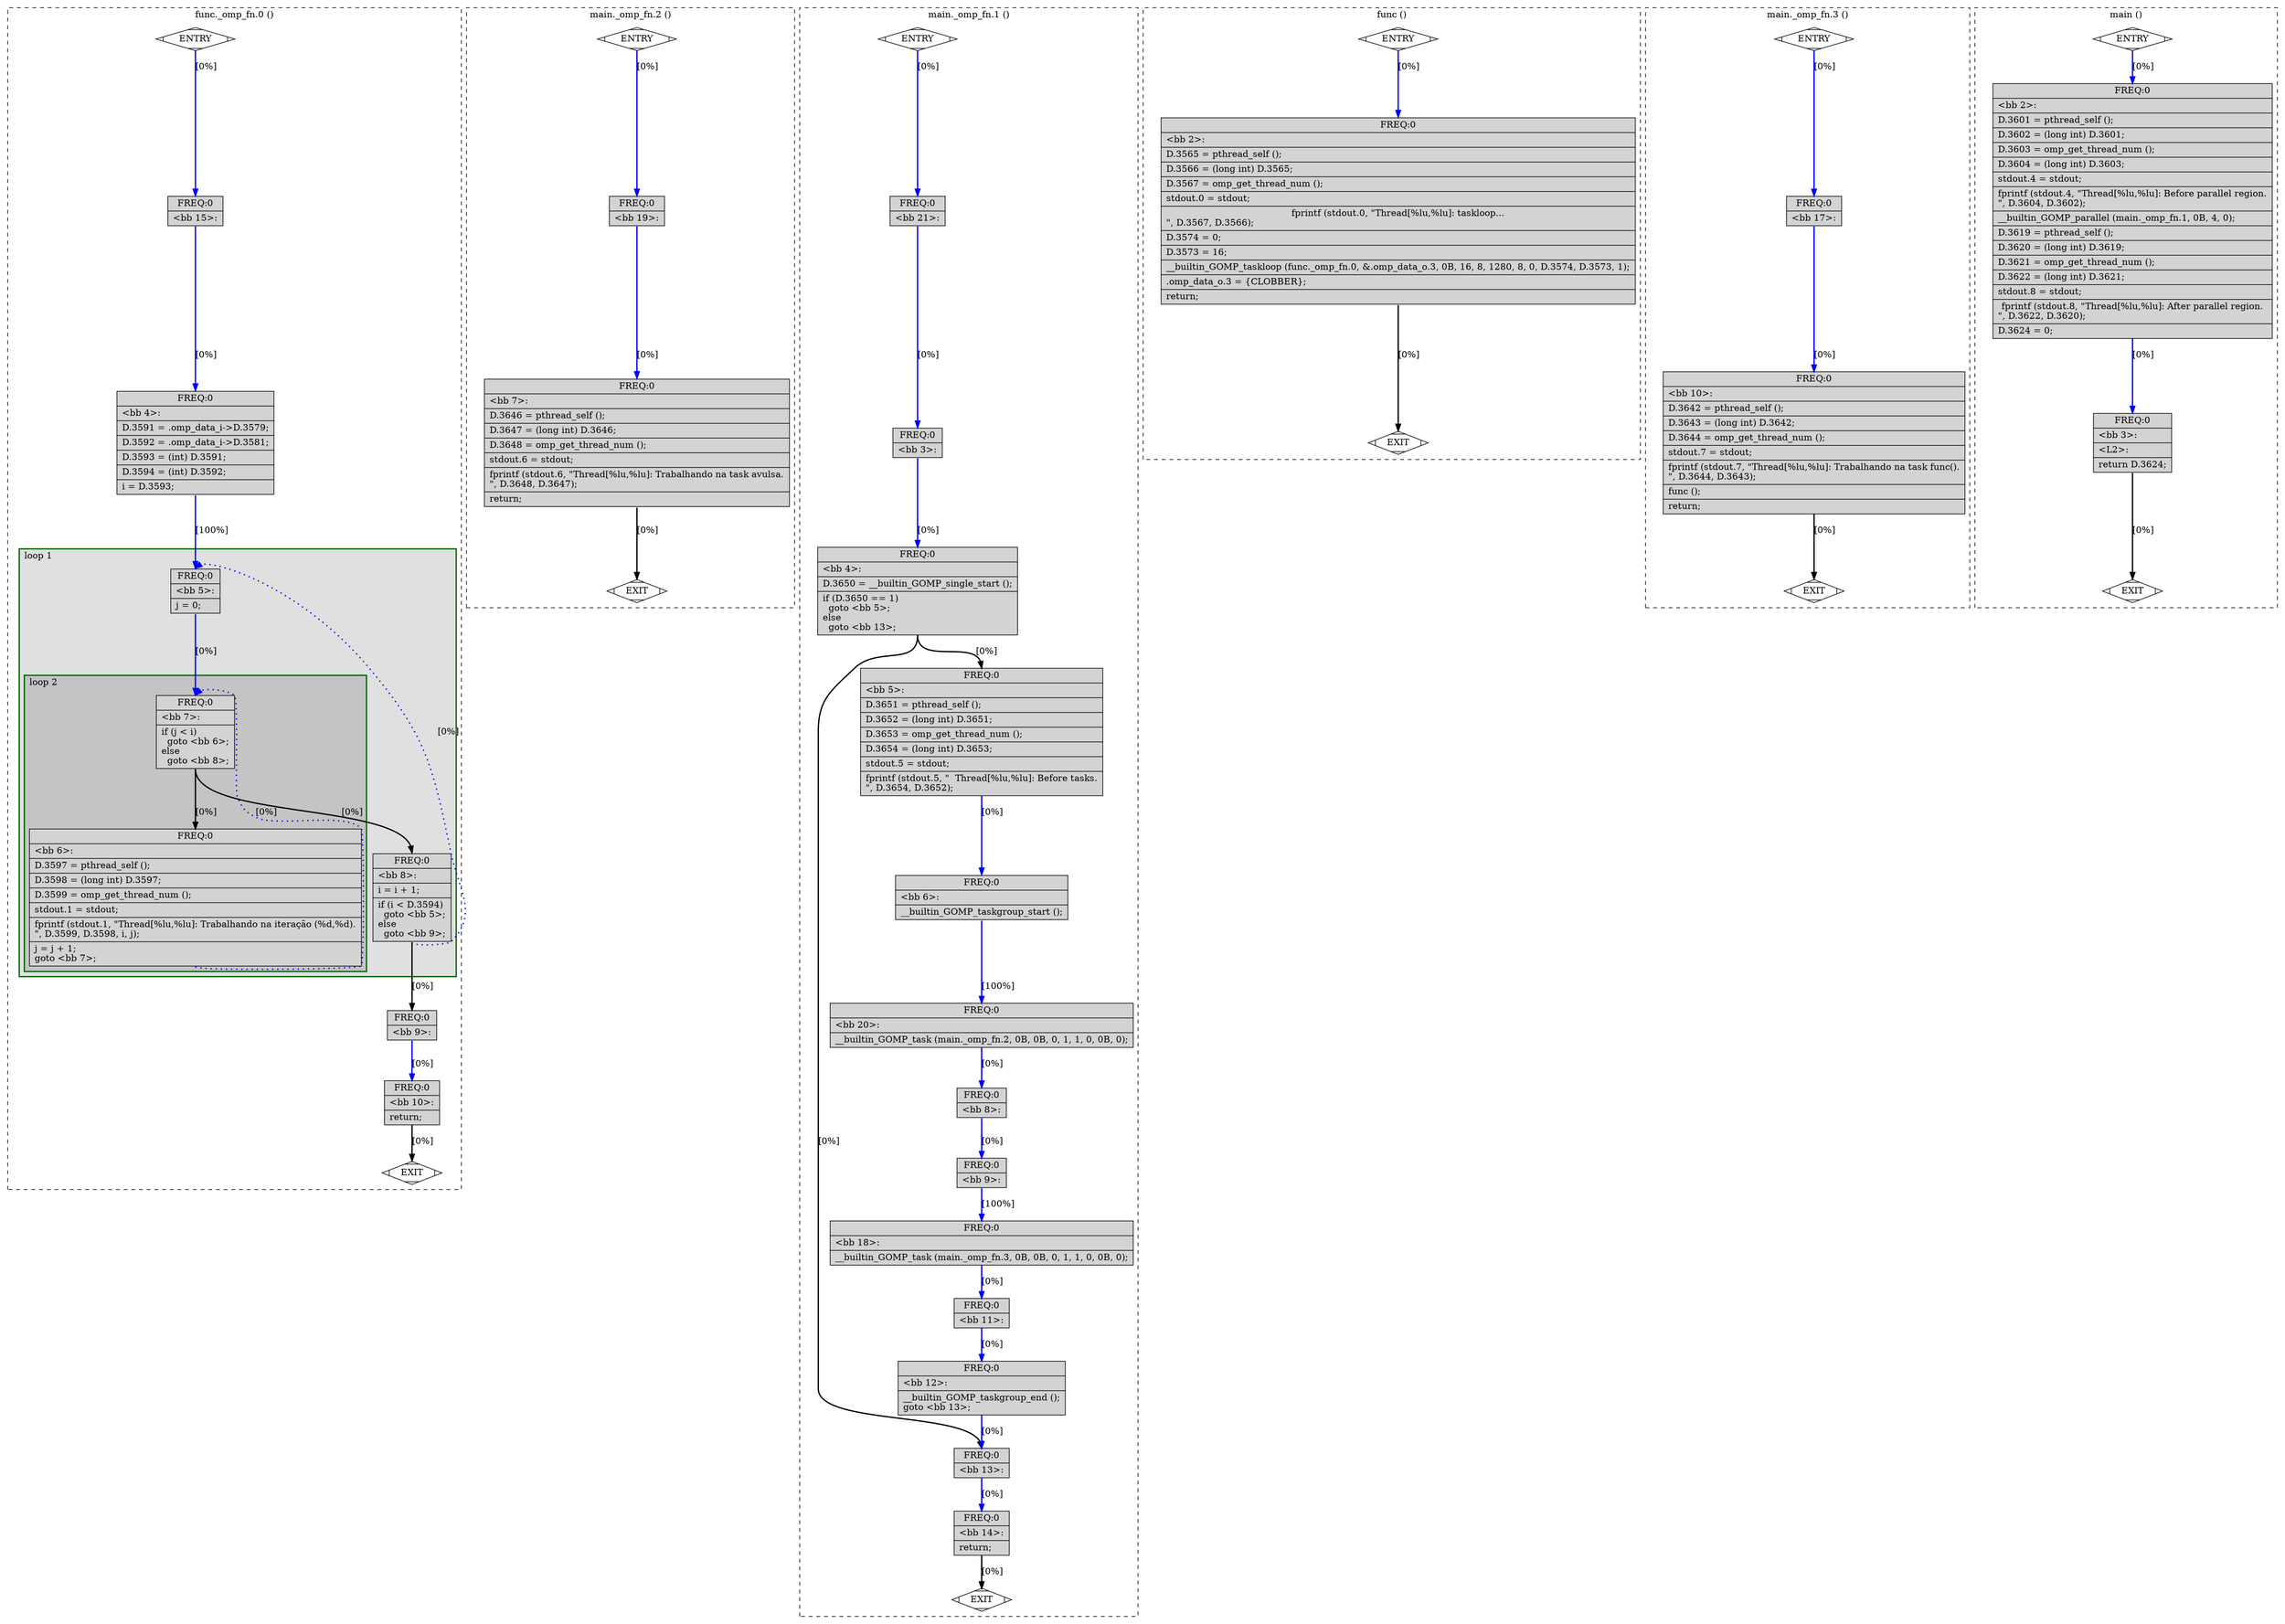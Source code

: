 digraph "example-taskloop.c.017t.fixup_cfg1" {
overlap=false;
subgraph "cluster_func._omp_fn.0" {
	style="dashed";
	color="black";
	label="func._omp_fn.0 ()";
	subgraph cluster_4_1 {
	style="filled";
	color="darkgreen";
	fillcolor="grey88";
	label="loop 1";
	labeljust=l;
	penwidth=2;
	subgraph cluster_4_2 {
	style="filled";
	color="darkgreen";
	fillcolor="grey77";
	label="loop 2";
	labeljust=l;
	penwidth=2;
	fn_4_basic_block_7 [shape=record,style=filled,fillcolor=lightgrey,label="{ FREQ:0 |\<bb\ 7\>:\l\
|if\ (j\ \<\ i)\l\
\ \ goto\ \<bb\ 6\>;\l\
else\l\
\ \ goto\ \<bb\ 8\>;\l\
}"];

	fn_4_basic_block_6 [shape=record,style=filled,fillcolor=lightgrey,label="{ FREQ:0 |\<bb\ 6\>:\l\
|D.3597\ =\ pthread_self\ ();\l\
|D.3598\ =\ (long\ int)\ D.3597;\l\
|D.3599\ =\ omp_get_thread_num\ ();\l\
|stdout.1\ =\ stdout;\l\
|fprintf\ (stdout.1,\ \"Thread[%lu,%lu]:\ Trabalhando\ na\ iteração\ (%d,%d).\n\",\ D.3599,\ D.3598,\ i,\ j);\l\
|j\ =\ j\ +\ 1;\l\
goto\ \<bb\ 7\>;\l\
}"];

	}
	fn_4_basic_block_5 [shape=record,style=filled,fillcolor=lightgrey,label="{ FREQ:0 |\<bb\ 5\>:\l\
|j\ =\ 0;\l\
}"];

	fn_4_basic_block_8 [shape=record,style=filled,fillcolor=lightgrey,label="{ FREQ:0 |\<bb\ 8\>:\l\
|i\ =\ i\ +\ 1;\l\
|if\ (i\ \<\ D.3594)\l\
\ \ goto\ \<bb\ 5\>;\l\
else\l\
\ \ goto\ \<bb\ 9\>;\l\
}"];

	}
	fn_4_basic_block_0 [shape=Mdiamond,style=filled,fillcolor=white,label="ENTRY"];

	fn_4_basic_block_1 [shape=Mdiamond,style=filled,fillcolor=white,label="EXIT"];

	fn_4_basic_block_15 [shape=record,style=filled,fillcolor=lightgrey,label="{ FREQ:0 |\<bb\ 15\>:\l\
}"];

	fn_4_basic_block_4 [shape=record,style=filled,fillcolor=lightgrey,label="{ FREQ:0 |\<bb\ 4\>:\l\
|D.3591\ =\ .omp_data_i-\>D.3579;\l\
|D.3592\ =\ .omp_data_i-\>D.3581;\l\
|D.3593\ =\ (int)\ D.3591;\l\
|D.3594\ =\ (int)\ D.3592;\l\
|i\ =\ D.3593;\l\
}"];

	fn_4_basic_block_9 [shape=record,style=filled,fillcolor=lightgrey,label="{ FREQ:0 |\<bb\ 9\>:\l\
}"];

	fn_4_basic_block_10 [shape=record,style=filled,fillcolor=lightgrey,label="{ FREQ:0 |\<bb\ 10\>:\l\
|return;\l\
}"];

	fn_4_basic_block_0:s -> fn_4_basic_block_15:n [style="solid,bold",color=blue,weight=100,constraint=true, label="[0%]"];
	fn_4_basic_block_15:s -> fn_4_basic_block_4:n [style="solid,bold",color=blue,weight=100,constraint=true, label="[0%]"];
	fn_4_basic_block_4:s -> fn_4_basic_block_5:n [style="solid,bold",color=blue,weight=100,constraint=true, label="[100%]"];
	fn_4_basic_block_5:s -> fn_4_basic_block_7:n [style="solid,bold",color=blue,weight=100,constraint=true, label="[0%]"];
	fn_4_basic_block_7:s -> fn_4_basic_block_6:n [style="solid,bold",color=black,weight=10,constraint=true, label="[0%]"];
	fn_4_basic_block_7:s -> fn_4_basic_block_8:n [style="solid,bold",color=black,weight=10,constraint=true, label="[0%]"];
	fn_4_basic_block_8:s -> fn_4_basic_block_5:n [style="dotted,bold",color=blue,weight=10,constraint=false, label="[0%]"];
	fn_4_basic_block_8:s -> fn_4_basic_block_9:n [style="solid,bold",color=black,weight=10,constraint=true, label="[0%]"];
	fn_4_basic_block_9:s -> fn_4_basic_block_10:n [style="solid,bold",color=blue,weight=100,constraint=true, label="[0%]"];
	fn_4_basic_block_10:s -> fn_4_basic_block_1:n [style="solid,bold",color=black,weight=10,constraint=true, label="[0%]"];
	fn_4_basic_block_6:s -> fn_4_basic_block_7:n [style="dotted,bold",color=blue,weight=10,constraint=false, label="[0%]"];
	fn_4_basic_block_0:s -> fn_4_basic_block_1:n [style="invis",constraint=true];
}
subgraph "cluster_main._omp_fn.2" {
	style="dashed";
	color="black";
	label="main._omp_fn.2 ()";
	fn_6_basic_block_0 [shape=Mdiamond,style=filled,fillcolor=white,label="ENTRY"];

	fn_6_basic_block_1 [shape=Mdiamond,style=filled,fillcolor=white,label="EXIT"];

	fn_6_basic_block_19 [shape=record,style=filled,fillcolor=lightgrey,label="{ FREQ:0 |\<bb\ 19\>:\l\
}"];

	fn_6_basic_block_7 [shape=record,style=filled,fillcolor=lightgrey,label="{ FREQ:0 |\<bb\ 7\>:\l\
|D.3646\ =\ pthread_self\ ();\l\
|D.3647\ =\ (long\ int)\ D.3646;\l\
|D.3648\ =\ omp_get_thread_num\ ();\l\
|stdout.6\ =\ stdout;\l\
|fprintf\ (stdout.6,\ \"Thread[%lu,%lu]:\ Trabalhando\ na\ task\ avulsa.\n\",\ D.3648,\ D.3647);\l\
|return;\l\
}"];

	fn_6_basic_block_0:s -> fn_6_basic_block_19:n [style="solid,bold",color=blue,weight=100,constraint=true, label="[0%]"];
	fn_6_basic_block_19:s -> fn_6_basic_block_7:n [style="solid,bold",color=blue,weight=100,constraint=true, label="[0%]"];
	fn_6_basic_block_7:s -> fn_6_basic_block_1:n [style="solid,bold",color=black,weight=10,constraint=true, label="[0%]"];
	fn_6_basic_block_0:s -> fn_6_basic_block_1:n [style="invis",constraint=true];
}
subgraph "cluster_main._omp_fn.1" {
	style="dashed";
	color="black";
	label="main._omp_fn.1 ()";
	fn_5_basic_block_0 [shape=Mdiamond,style=filled,fillcolor=white,label="ENTRY"];

	fn_5_basic_block_1 [shape=Mdiamond,style=filled,fillcolor=white,label="EXIT"];

	fn_5_basic_block_21 [shape=record,style=filled,fillcolor=lightgrey,label="{ FREQ:0 |\<bb\ 21\>:\l\
}"];

	fn_5_basic_block_3 [shape=record,style=filled,fillcolor=lightgrey,label="{ FREQ:0 |\<bb\ 3\>:\l\
}"];

	fn_5_basic_block_4 [shape=record,style=filled,fillcolor=lightgrey,label="{ FREQ:0 |\<bb\ 4\>:\l\
|D.3650\ =\ __builtin_GOMP_single_start\ ();\l\
|if\ (D.3650\ ==\ 1)\l\
\ \ goto\ \<bb\ 5\>;\l\
else\l\
\ \ goto\ \<bb\ 13\>;\l\
}"];

	fn_5_basic_block_13 [shape=record,style=filled,fillcolor=lightgrey,label="{ FREQ:0 |\<bb\ 13\>:\l\
}"];

	fn_5_basic_block_14 [shape=record,style=filled,fillcolor=lightgrey,label="{ FREQ:0 |\<bb\ 14\>:\l\
|return;\l\
}"];

	fn_5_basic_block_5 [shape=record,style=filled,fillcolor=lightgrey,label="{ FREQ:0 |\<bb\ 5\>:\l\
|D.3651\ =\ pthread_self\ ();\l\
|D.3652\ =\ (long\ int)\ D.3651;\l\
|D.3653\ =\ omp_get_thread_num\ ();\l\
|D.3654\ =\ (long\ int)\ D.3653;\l\
|stdout.5\ =\ stdout;\l\
|fprintf\ (stdout.5,\ \"\ \ Thread[%lu,%lu]:\ Before\ tasks.\n\",\ D.3654,\ D.3652);\l\
}"];

	fn_5_basic_block_6 [shape=record,style=filled,fillcolor=lightgrey,label="{ FREQ:0 |\<bb\ 6\>:\l\
|__builtin_GOMP_taskgroup_start\ ();\l\
}"];

	fn_5_basic_block_20 [shape=record,style=filled,fillcolor=lightgrey,label="{ FREQ:0 |\<bb\ 20\>:\l\
|__builtin_GOMP_task\ (main._omp_fn.2,\ 0B,\ 0B,\ 0,\ 1,\ 1,\ 0,\ 0B,\ 0);\l\
}"];

	fn_5_basic_block_8 [shape=record,style=filled,fillcolor=lightgrey,label="{ FREQ:0 |\<bb\ 8\>:\l\
}"];

	fn_5_basic_block_9 [shape=record,style=filled,fillcolor=lightgrey,label="{ FREQ:0 |\<bb\ 9\>:\l\
}"];

	fn_5_basic_block_18 [shape=record,style=filled,fillcolor=lightgrey,label="{ FREQ:0 |\<bb\ 18\>:\l\
|__builtin_GOMP_task\ (main._omp_fn.3,\ 0B,\ 0B,\ 0,\ 1,\ 1,\ 0,\ 0B,\ 0);\l\
}"];

	fn_5_basic_block_11 [shape=record,style=filled,fillcolor=lightgrey,label="{ FREQ:0 |\<bb\ 11\>:\l\
}"];

	fn_5_basic_block_12 [shape=record,style=filled,fillcolor=lightgrey,label="{ FREQ:0 |\<bb\ 12\>:\l\
|__builtin_GOMP_taskgroup_end\ ();\l\
goto\ \<bb\ 13\>;\l\
}"];

	fn_5_basic_block_0:s -> fn_5_basic_block_21:n [style="solid,bold",color=blue,weight=100,constraint=true, label="[0%]"];
	fn_5_basic_block_21:s -> fn_5_basic_block_3:n [style="solid,bold",color=blue,weight=100,constraint=true, label="[0%]"];
	fn_5_basic_block_3:s -> fn_5_basic_block_4:n [style="solid,bold",color=blue,weight=100,constraint=true, label="[0%]"];
	fn_5_basic_block_4:s -> fn_5_basic_block_5:n [style="solid,bold",color=black,weight=10,constraint=true, label="[0%]"];
	fn_5_basic_block_4:s -> fn_5_basic_block_13:n [style="solid,bold",color=black,weight=10,constraint=true, label="[0%]"];
	fn_5_basic_block_13:s -> fn_5_basic_block_14:n [style="solid,bold",color=blue,weight=100,constraint=true, label="[0%]"];
	fn_5_basic_block_14:s -> fn_5_basic_block_1:n [style="solid,bold",color=black,weight=10,constraint=true, label="[0%]"];
	fn_5_basic_block_5:s -> fn_5_basic_block_6:n [style="solid,bold",color=blue,weight=100,constraint=true, label="[0%]"];
	fn_5_basic_block_6:s -> fn_5_basic_block_20:n [style="solid,bold",color=blue,weight=100,constraint=true, label="[100%]"];
	fn_5_basic_block_20:s -> fn_5_basic_block_8:n [style="solid,bold",color=blue,weight=100,constraint=true, label="[0%]"];
	fn_5_basic_block_8:s -> fn_5_basic_block_9:n [style="solid,bold",color=blue,weight=100,constraint=true, label="[0%]"];
	fn_5_basic_block_9:s -> fn_5_basic_block_18:n [style="solid,bold",color=blue,weight=100,constraint=true, label="[100%]"];
	fn_5_basic_block_18:s -> fn_5_basic_block_11:n [style="solid,bold",color=blue,weight=100,constraint=true, label="[0%]"];
	fn_5_basic_block_11:s -> fn_5_basic_block_12:n [style="solid,bold",color=blue,weight=100,constraint=true, label="[0%]"];
	fn_5_basic_block_12:s -> fn_5_basic_block_13:n [style="solid,bold",color=blue,weight=100,constraint=true, label="[0%]"];
	fn_5_basic_block_0:s -> fn_5_basic_block_1:n [style="invis",constraint=true];
}
subgraph "cluster_func" {
	style="dashed";
	color="black";
	label="func ()";
	fn_2_basic_block_0 [shape=Mdiamond,style=filled,fillcolor=white,label="ENTRY"];

	fn_2_basic_block_1 [shape=Mdiamond,style=filled,fillcolor=white,label="EXIT"];

	fn_2_basic_block_2 [shape=record,style=filled,fillcolor=lightgrey,label="{ FREQ:0 |\<bb\ 2\>:\l\
|D.3565\ =\ pthread_self\ ();\l\
|D.3566\ =\ (long\ int)\ D.3565;\l\
|D.3567\ =\ omp_get_thread_num\ ();\l\
|stdout.0\ =\ stdout;\l\
|fprintf\ (stdout.0,\ \"Thread[%lu,%lu]:\ taskloop...\n\",\ D.3567,\ D.3566);\l\
|D.3574\ =\ 0;\l\
|D.3573\ =\ 16;\l\
|__builtin_GOMP_taskloop\ (func._omp_fn.0,\ &.omp_data_o.3,\ 0B,\ 16,\ 8,\ 1280,\ 8,\ 0,\ D.3574,\ D.3573,\ 1);\l\
|.omp_data_o.3\ =\ \{CLOBBER\};\l\
|return;\l\
}"];

	fn_2_basic_block_0:s -> fn_2_basic_block_2:n [style="solid,bold",color=blue,weight=100,constraint=true, label="[0%]"];
	fn_2_basic_block_2:s -> fn_2_basic_block_1:n [style="solid,bold",color=black,weight=10,constraint=true, label="[0%]"];
	fn_2_basic_block_0:s -> fn_2_basic_block_1:n [style="invis",constraint=true];
}
subgraph "cluster_main._omp_fn.3" {
	style="dashed";
	color="black";
	label="main._omp_fn.3 ()";
	fn_7_basic_block_0 [shape=Mdiamond,style=filled,fillcolor=white,label="ENTRY"];

	fn_7_basic_block_1 [shape=Mdiamond,style=filled,fillcolor=white,label="EXIT"];

	fn_7_basic_block_17 [shape=record,style=filled,fillcolor=lightgrey,label="{ FREQ:0 |\<bb\ 17\>:\l\
}"];

	fn_7_basic_block_10 [shape=record,style=filled,fillcolor=lightgrey,label="{ FREQ:0 |\<bb\ 10\>:\l\
|D.3642\ =\ pthread_self\ ();\l\
|D.3643\ =\ (long\ int)\ D.3642;\l\
|D.3644\ =\ omp_get_thread_num\ ();\l\
|stdout.7\ =\ stdout;\l\
|fprintf\ (stdout.7,\ \"Thread[%lu,%lu]:\ Trabalhando\ na\ task\ func().\n\",\ D.3644,\ D.3643);\l\
|func\ ();\l\
|return;\l\
}"];

	fn_7_basic_block_0:s -> fn_7_basic_block_17:n [style="solid,bold",color=blue,weight=100,constraint=true, label="[0%]"];
	fn_7_basic_block_17:s -> fn_7_basic_block_10:n [style="solid,bold",color=blue,weight=100,constraint=true, label="[0%]"];
	fn_7_basic_block_10:s -> fn_7_basic_block_1:n [style="solid,bold",color=black,weight=10,constraint=true, label="[0%]"];
	fn_7_basic_block_0:s -> fn_7_basic_block_1:n [style="invis",constraint=true];
}
subgraph "cluster_main" {
	style="dashed";
	color="black";
	label="main ()";
	fn_3_basic_block_0 [shape=Mdiamond,style=filled,fillcolor=white,label="ENTRY"];

	fn_3_basic_block_1 [shape=Mdiamond,style=filled,fillcolor=white,label="EXIT"];

	fn_3_basic_block_2 [shape=record,style=filled,fillcolor=lightgrey,label="{ FREQ:0 |\<bb\ 2\>:\l\
|D.3601\ =\ pthread_self\ ();\l\
|D.3602\ =\ (long\ int)\ D.3601;\l\
|D.3603\ =\ omp_get_thread_num\ ();\l\
|D.3604\ =\ (long\ int)\ D.3603;\l\
|stdout.4\ =\ stdout;\l\
|fprintf\ (stdout.4,\ \"Thread[%lu,%lu]:\ Before\ parallel\ region.\n\",\ D.3604,\ D.3602);\l\
|__builtin_GOMP_parallel\ (main._omp_fn.1,\ 0B,\ 4,\ 0);\l\
|D.3619\ =\ pthread_self\ ();\l\
|D.3620\ =\ (long\ int)\ D.3619;\l\
|D.3621\ =\ omp_get_thread_num\ ();\l\
|D.3622\ =\ (long\ int)\ D.3621;\l\
|stdout.8\ =\ stdout;\l\
|fprintf\ (stdout.8,\ \"Thread[%lu,%lu]:\ After\ parallel\ region.\n\",\ D.3622,\ D.3620);\l\
|D.3624\ =\ 0;\l\
}"];

	fn_3_basic_block_3 [shape=record,style=filled,fillcolor=lightgrey,label="{ FREQ:0 |\<bb\ 3\>:\l\
|\<L2\>:\l\
|return\ D.3624;\l\
}"];

	fn_3_basic_block_0:s -> fn_3_basic_block_2:n [style="solid,bold",color=blue,weight=100,constraint=true, label="[0%]"];
	fn_3_basic_block_2:s -> fn_3_basic_block_3:n [style="solid,bold",color=blue,weight=100,constraint=true, label="[0%]"];
	fn_3_basic_block_3:s -> fn_3_basic_block_1:n [style="solid,bold",color=black,weight=10,constraint=true, label="[0%]"];
	fn_3_basic_block_0:s -> fn_3_basic_block_1:n [style="invis",constraint=true];
}
}
